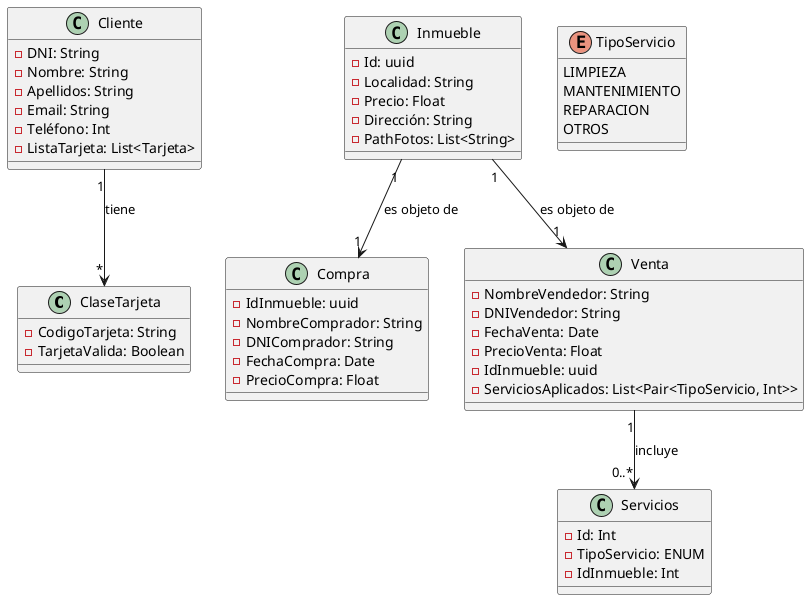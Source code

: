 @startuml
'https://plantuml.com/class-diagram

class ClaseTarjeta {
  - CodigoTarjeta: String
  - TarjetaValida: Boolean
}

class Cliente {
  - DNI: String
  - Nombre: String
  - Apellidos: String
  - Email: String
  - Teléfono: Int
  - ListaTarjeta: List<Tarjeta>
}

class Inmueble {
  - Id: uuid
  - Localidad: String
  - Precio: Float
  - Dirección: String
  - PathFotos: List<String>
}

class Compra {
  - IdInmueble: uuid
  - NombreComprador: String
  - DNIComprador: String
  - FechaCompra: Date
  - PrecioCompra: Float
}

class Venta {
  - NombreVendedor: String
  - DNIVendedor: String
  - FechaVenta: Date
  - PrecioVenta: Float
  - IdInmueble: uuid
  - ServiciosAplicados: List<Pair<TipoServicio, Int>>
}

class Servicios {
  - Id: Int
  - TipoServicio: ENUM
  - IdInmueble: Int
}

enum TipoServicio {
  LIMPIEZA
  MANTENIMIENTO
  REPARACION
  OTROS
}

' Relaciones corregidas
Cliente "1" --> "*" ClaseTarjeta : tiene

Inmueble "1" --> "1" Compra : es objeto de
Inmueble "1" --> "1" Venta : es objeto de

Venta "1" --> "0..*" Servicios : incluye

' Nota: Un inmueble puede estar en una compra O en una venta, pero no en ambas simultáneamente
@enduml